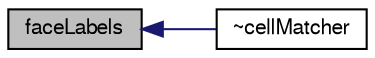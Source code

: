 digraph "faceLabels"
{
  bgcolor="transparent";
  edge [fontname="FreeSans",fontsize="10",labelfontname="FreeSans",labelfontsize="10"];
  node [fontname="FreeSans",fontsize="10",shape=record];
  rankdir="LR";
  Node1070 [label="faceLabels",height=0.2,width=0.4,color="black", fillcolor="grey75", style="filled", fontcolor="black"];
  Node1070 -> Node1071 [dir="back",color="midnightblue",fontsize="10",style="solid",fontname="FreeSans"];
  Node1071 [label="~cellMatcher",height=0.2,width=0.4,color="black",URL="$a27166.html#a8044cd6c0bf054837c0d93645974858b",tooltip="Destructor. "];
}

